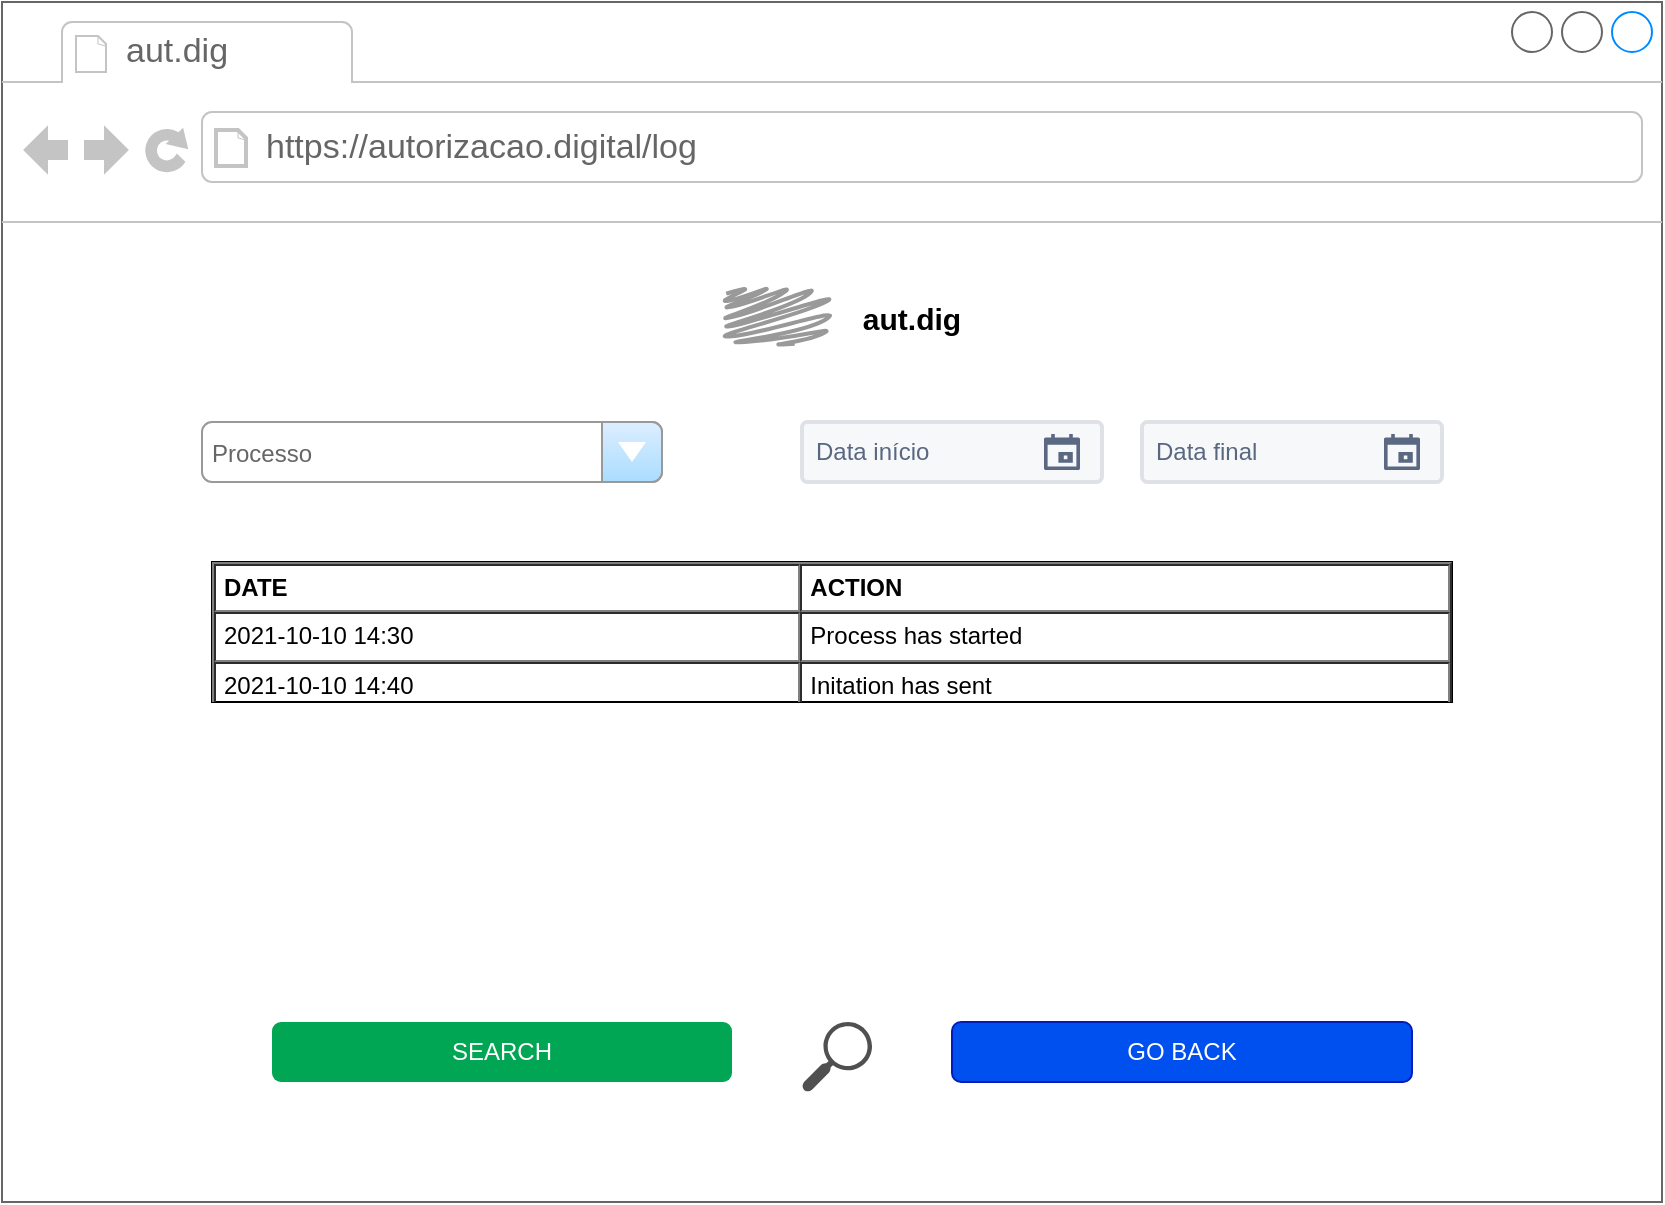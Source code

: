 <mxfile>
    <diagram id="A3qWTJxBf30MFO97emnY" name="Page-1">
        <mxGraphModel dx="1377" dy="1045" grid="1" gridSize="10" guides="1" tooltips="1" connect="1" arrows="1" fold="1" page="1" pageScale="1" pageWidth="850" pageHeight="1100" math="0" shadow="0">
            <root>
                <mxCell id="0"/>
                <mxCell id="1" parent="0"/>
                <mxCell id="2" value="" style="strokeWidth=1;shadow=0;dashed=0;align=center;html=1;shape=mxgraph.mockup.containers.browserWindow;rSize=0;strokeColor=#666666;strokeColor2=#008cff;strokeColor3=#c4c4c4;mainText=,;recursiveResize=0;" parent="1" vertex="1">
                    <mxGeometry x="10" y="10" width="830" height="600" as="geometry"/>
                </mxCell>
                <mxCell id="3" value="aut.dig" style="strokeWidth=1;shadow=0;dashed=0;align=center;html=1;shape=mxgraph.mockup.containers.anchor;fontSize=17;fontColor=#666666;align=left;" parent="2" vertex="1">
                    <mxGeometry x="60" y="12" width="110" height="26" as="geometry"/>
                </mxCell>
                <mxCell id="4" value="https://autorizacao.digital/log" style="strokeWidth=1;shadow=0;dashed=0;align=center;html=1;shape=mxgraph.mockup.containers.anchor;rSize=0;fontSize=17;fontColor=#666666;align=left;" parent="2" vertex="1">
                    <mxGeometry x="130" y="60" width="250" height="26" as="geometry"/>
                </mxCell>
                <mxCell id="9" value="&lt;table cellpadding=&quot;4&quot; cellspacing=&quot;0&quot; border=&quot;1&quot; style=&quot;font-size: 1em ; width: 100% ; height: 100%&quot;&gt;&lt;tbody&gt;&lt;tr&gt;&lt;th&gt;DATE&lt;/th&gt;&lt;th&gt;ACTION&lt;/th&gt;&lt;/tr&gt;&lt;tr&gt;&lt;td&gt;2021-10-10 14:30&lt;/td&gt;&lt;td&gt;Process has started&lt;/td&gt;&lt;/tr&gt;&lt;tr&gt;&lt;td&gt;2021-10-10 14:40&lt;br&gt;&lt;/td&gt;&lt;td&gt;Initation has sent&lt;/td&gt;&lt;/tr&gt;&lt;/tbody&gt;&lt;/table&gt; " style="verticalAlign=top;align=left;overflow=fill;fontSize=12;fontFamily=Helvetica;html=1" vertex="1" parent="2">
                    <mxGeometry x="105" y="280" width="620" height="70" as="geometry"/>
                </mxCell>
                <mxCell id="11" value="Data início" style="rounded=1;arcSize=9;fillColor=#F7F8F9;align=left;spacingLeft=5;strokeColor=#DEE1E6;html=1;strokeWidth=2;fontColor=#596780;fontSize=12" vertex="1" parent="2">
                    <mxGeometry x="400" y="210" width="150" height="30" as="geometry"/>
                </mxCell>
                <mxCell id="12" value="" style="shape=mxgraph.gmdl.calendar;fillColor=#5A6881;strokeColor=none" vertex="1" parent="11">
                    <mxGeometry x="1" y="0.5" width="18" height="18" relative="1" as="geometry">
                        <mxPoint x="-29" y="-9" as="offset"/>
                    </mxGeometry>
                </mxCell>
                <mxCell id="13" value="Data final" style="rounded=1;arcSize=9;fillColor=#F7F8F9;align=left;spacingLeft=5;strokeColor=#DEE1E6;html=1;strokeWidth=2;fontColor=#596780;fontSize=12" vertex="1" parent="2">
                    <mxGeometry x="570" y="210" width="150" height="30" as="geometry"/>
                </mxCell>
                <mxCell id="14" value="" style="shape=mxgraph.gmdl.calendar;fillColor=#5A6881;strokeColor=none" vertex="1" parent="13">
                    <mxGeometry x="1" y="0.5" width="18" height="18" relative="1" as="geometry">
                        <mxPoint x="-29" y="-9" as="offset"/>
                    </mxGeometry>
                </mxCell>
                <mxCell id="6" value="&lt;b&gt;&lt;font style=&quot;font-size: 15px&quot;&gt;aut.dig&lt;/font&gt;&lt;/b&gt;" style="text;html=1;strokeColor=none;fillColor=none;align=center;verticalAlign=middle;whiteSpace=wrap;rounded=0;" parent="1" vertex="1">
                    <mxGeometry x="445" y="158" width="40" height="20" as="geometry"/>
                </mxCell>
                <mxCell id="7" value="" style="shape=mxgraph.mockup.markup.scratchOut;shadow=0;dashed=0;html=1;strokeColor=#999999;strokeWidth=2;" parent="1" vertex="1">
                    <mxGeometry x="370" y="153" width="55" height="30" as="geometry"/>
                </mxCell>
                <mxCell id="8" value="" style="pointerEvents=1;shadow=0;dashed=0;html=1;strokeColor=none;fillColor=#505050;labelPosition=center;verticalLabelPosition=bottom;verticalAlign=top;outlineConnect=0;align=center;shape=mxgraph.office.concepts.search;" vertex="1" parent="1">
                    <mxGeometry x="410" y="520" width="35" height="35" as="geometry"/>
                </mxCell>
                <mxCell id="15" value="&lt;font style=&quot;font-size: 12px&quot;&gt;Processo&lt;/font&gt;" style="strokeWidth=1;shadow=0;dashed=0;align=center;html=1;shape=mxgraph.mockup.forms.comboBox;strokeColor=#999999;fillColor=#ddeeff;align=left;fillColor2=#aaddff;mainText=;fontColor=#666666;fontSize=17;spacingLeft=3;" vertex="1" parent="1">
                    <mxGeometry x="110" y="220" width="230" height="30" as="geometry"/>
                </mxCell>
                <mxCell id="16" value="&lt;font color=&quot;#ffffff&quot;&gt;SEARCH&lt;/font&gt;" style="rounded=1;whiteSpace=wrap;html=1;align=center;fillColor=#00A653;strokeColor=none;" vertex="1" parent="1">
                    <mxGeometry x="145" y="520" width="230" height="30" as="geometry"/>
                </mxCell>
                <mxCell id="17" value="&lt;font color=&quot;#ffffff&quot;&gt;GO BACK&lt;/font&gt;" style="rounded=1;whiteSpace=wrap;html=1;align=center;fillColor=#0050ef;strokeColor=#001DBC;fontColor=#ffffff;" vertex="1" parent="1">
                    <mxGeometry x="485" y="520" width="230" height="30" as="geometry"/>
                </mxCell>
            </root>
        </mxGraphModel>
    </diagram>
</mxfile>